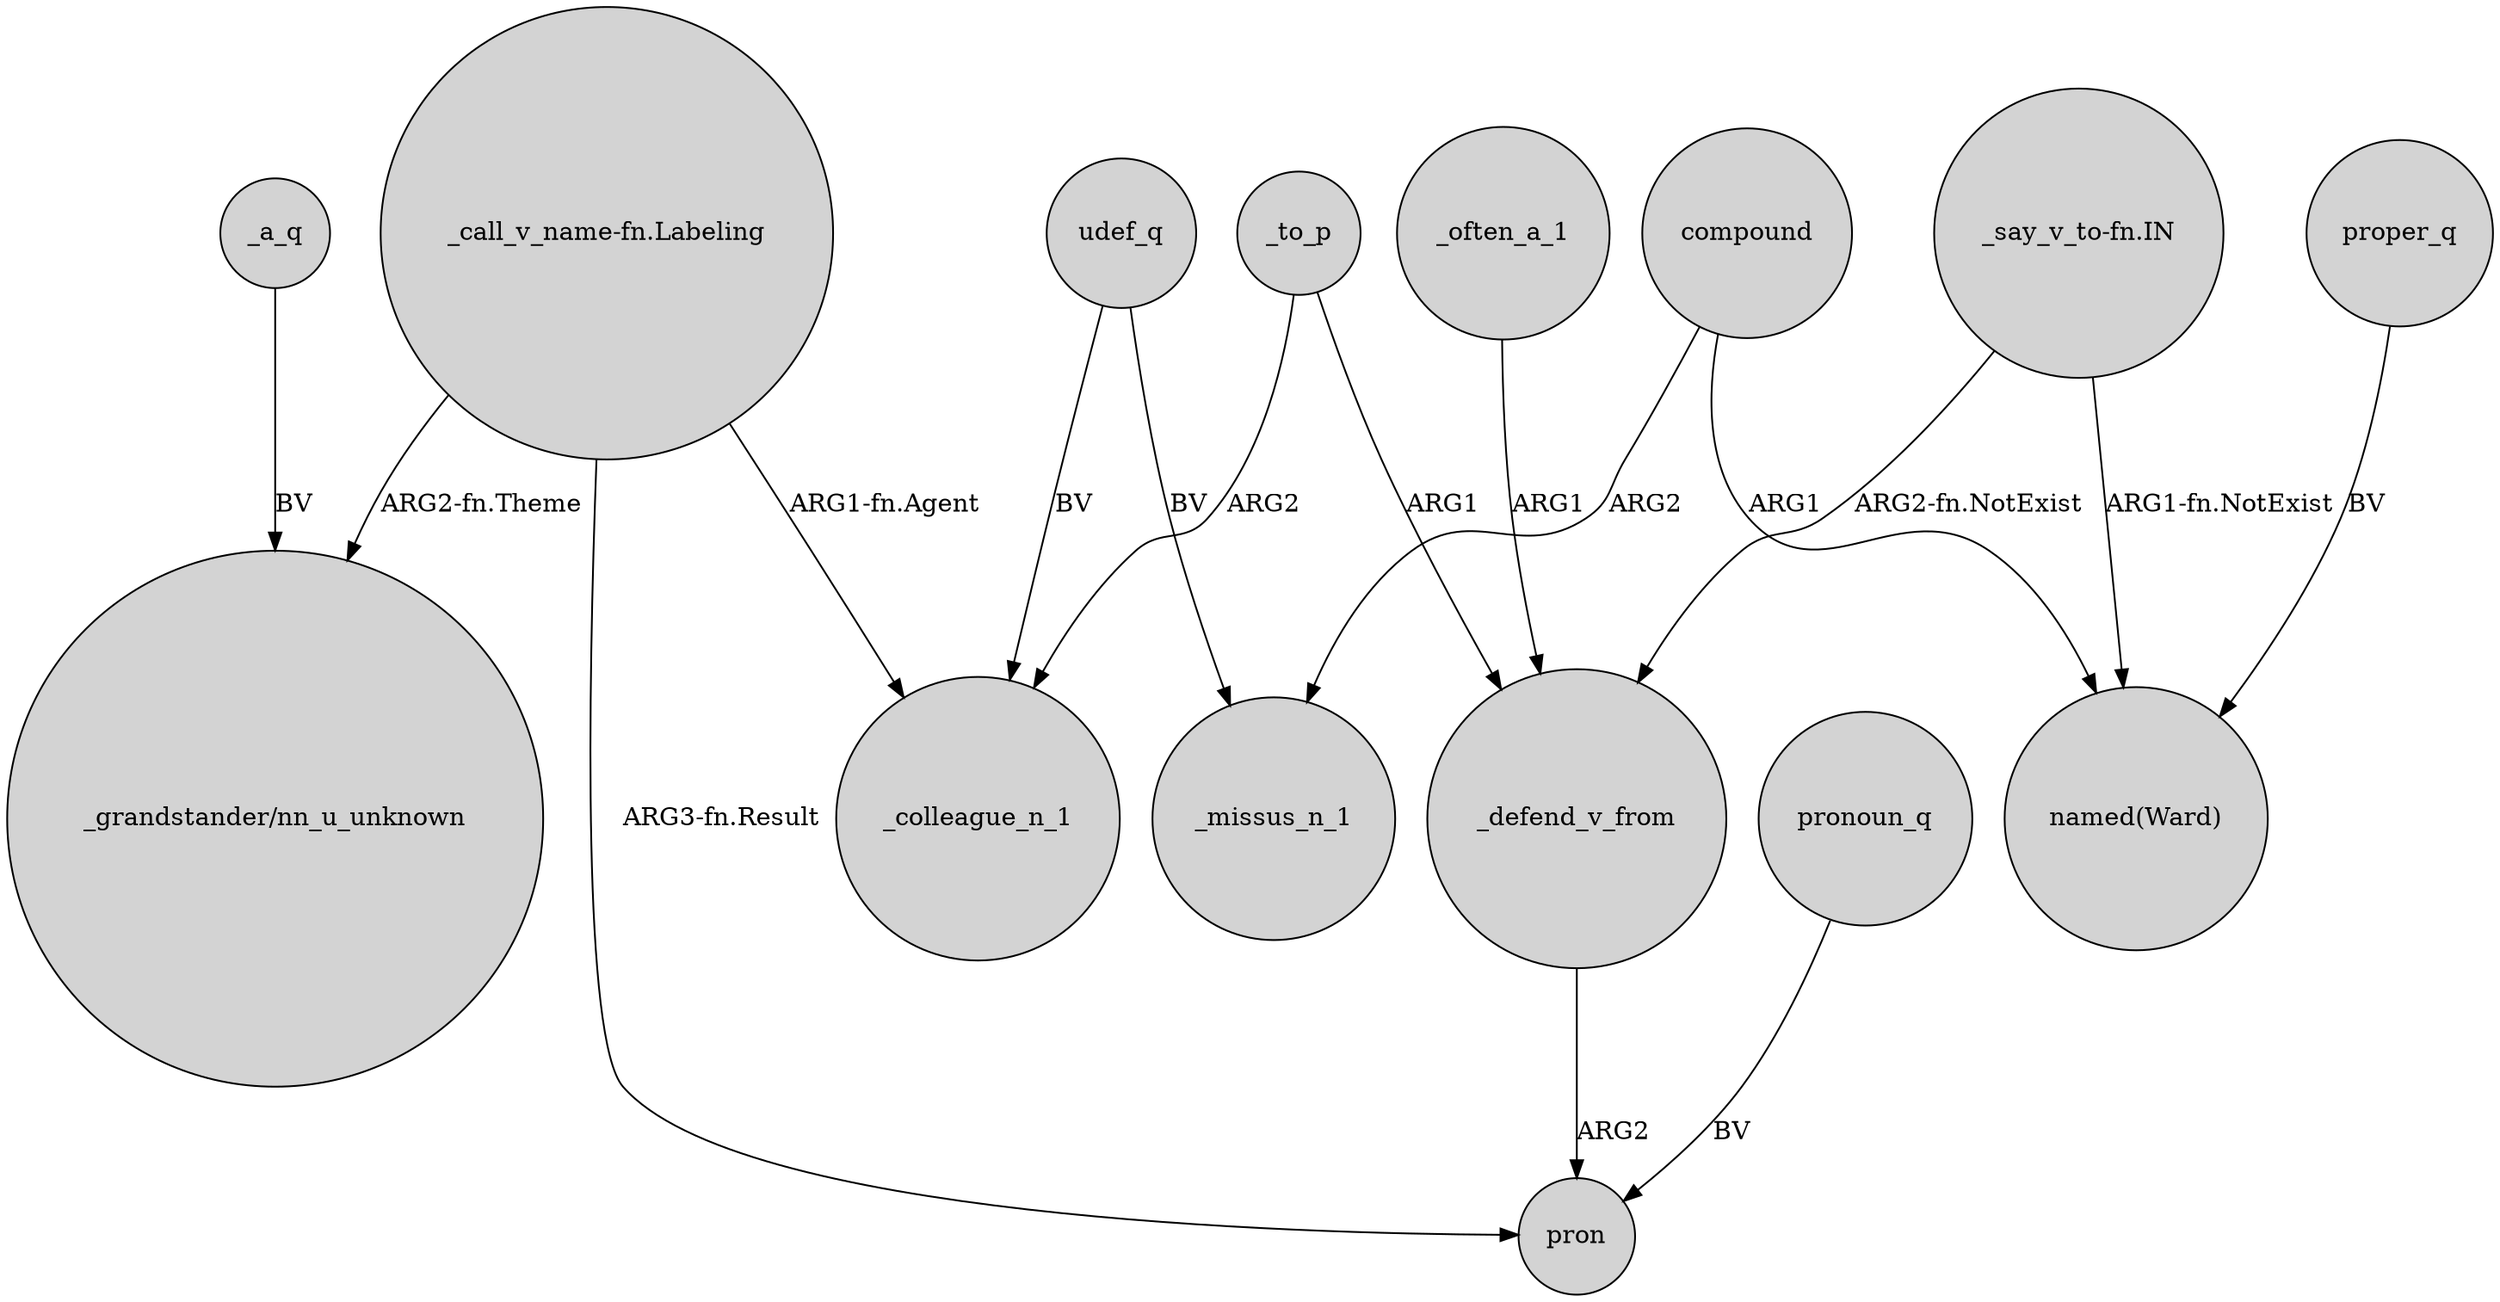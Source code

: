 digraph {
	node [shape=circle style=filled]
	udef_q -> _colleague_n_1 [label=BV]
	compound -> _missus_n_1 [label=ARG2]
	_to_p -> _defend_v_from [label=ARG1]
	"_say_v_to-fn.IN" -> "named(Ward)" [label="ARG1-fn.NotExist"]
	compound -> "named(Ward)" [label=ARG1]
	_often_a_1 -> _defend_v_from [label=ARG1]
	proper_q -> "named(Ward)" [label=BV]
	"_call_v_name-fn.Labeling" -> "_grandstander/nn_u_unknown" [label="ARG2-fn.Theme"]
	_defend_v_from -> pron [label=ARG2]
	udef_q -> _missus_n_1 [label=BV]
	"_say_v_to-fn.IN" -> _defend_v_from [label="ARG2-fn.NotExist"]
	"_call_v_name-fn.Labeling" -> pron [label="ARG3-fn.Result"]
	_a_q -> "_grandstander/nn_u_unknown" [label=BV]
	"_call_v_name-fn.Labeling" -> _colleague_n_1 [label="ARG1-fn.Agent"]
	_to_p -> _colleague_n_1 [label=ARG2]
	pronoun_q -> pron [label=BV]
}
